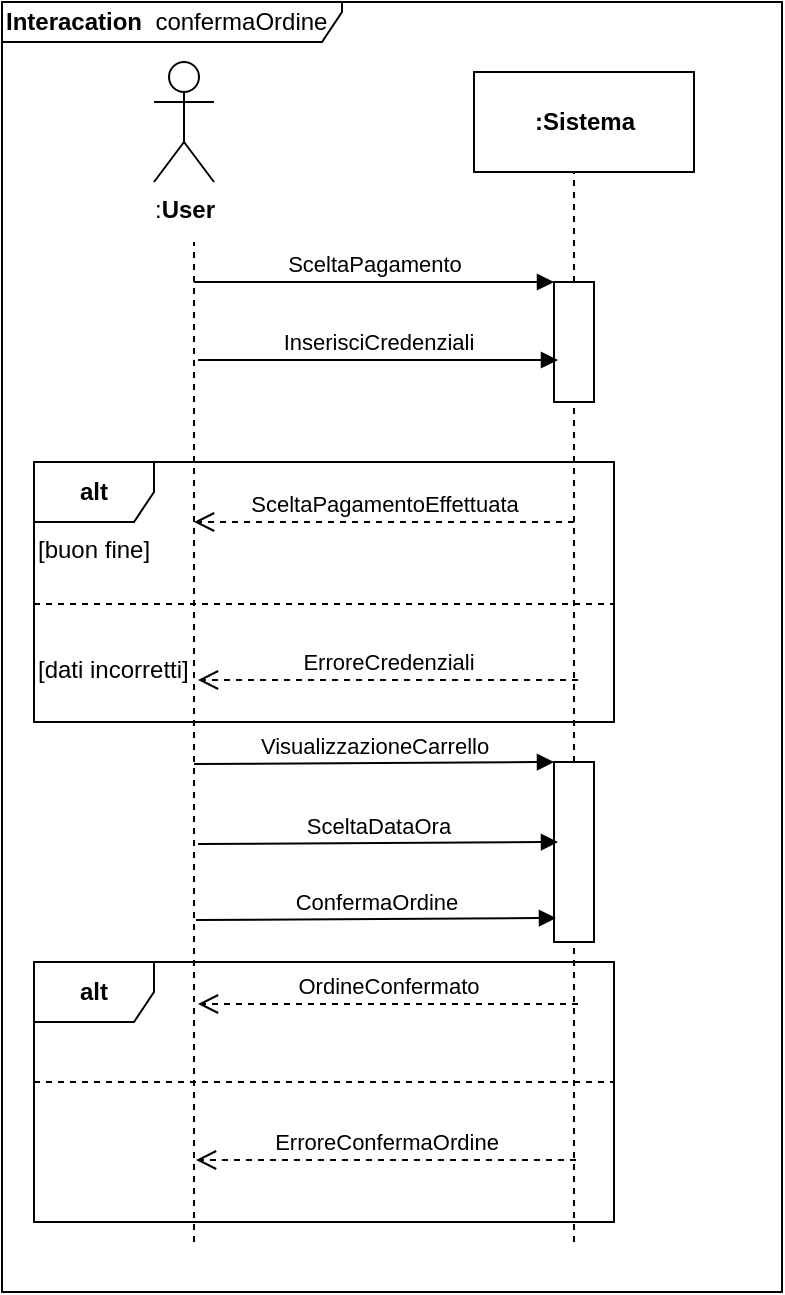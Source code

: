 <mxfile version="13.0.1" type="device"><diagram id="BiTLBash4Jb-3DXLajZ9" name="Page-1"><mxGraphModel dx="1355" dy="807" grid="1" gridSize="10" guides="1" tooltips="1" connect="1" arrows="1" fold="1" page="1" pageScale="1" pageWidth="827" pageHeight="1169" math="0" shadow="0"><root><mxCell id="0"/><mxCell id="1" parent="0"/><mxCell id="KzSMBFgOFm1OTnacGztg-1" value="&lt;b&gt;Interacation&amp;nbsp; &lt;/b&gt;confermaOrdine" style="shape=umlFrame;whiteSpace=wrap;html=1;width=170;height=20;align=left;" vertex="1" parent="1"><mxGeometry x="24" y="20" width="390" height="645" as="geometry"/></mxCell><mxCell id="KzSMBFgOFm1OTnacGztg-2" value=":&lt;b&gt;User&lt;/b&gt;" style="shape=umlActor;verticalLabelPosition=bottom;labelBackgroundColor=#ffffff;verticalAlign=top;html=1;" vertex="1" parent="1"><mxGeometry x="100" y="50" width="30" height="60" as="geometry"/></mxCell><mxCell id="KzSMBFgOFm1OTnacGztg-3" value="&lt;b&gt;:Sistema&lt;/b&gt;" style="html=1;" vertex="1" parent="1"><mxGeometry x="260" y="55" width="110" height="50" as="geometry"/></mxCell><mxCell id="KzSMBFgOFm1OTnacGztg-4" value="" style="endArrow=none;dashed=1;html=1;" edge="1" parent="1"><mxGeometry width="50" height="50" relative="1" as="geometry"><mxPoint x="120" y="640" as="sourcePoint"/><mxPoint x="120" y="140" as="targetPoint"/></mxGeometry></mxCell><mxCell id="KzSMBFgOFm1OTnacGztg-5" value="" style="endArrow=none;dashed=1;html=1;" edge="1" parent="1" source="KzSMBFgOFm1OTnacGztg-9"><mxGeometry width="50" height="50" relative="1" as="geometry"><mxPoint x="310" y="430" as="sourcePoint"/><mxPoint x="310" y="105" as="targetPoint"/></mxGeometry></mxCell><mxCell id="KzSMBFgOFm1OTnacGztg-8" value="SceltaPagamento" style="html=1;verticalAlign=bottom;endArrow=block;" edge="1" parent="1"><mxGeometry width="80" relative="1" as="geometry"><mxPoint x="120" y="160" as="sourcePoint"/><mxPoint x="300" y="160" as="targetPoint"/></mxGeometry></mxCell><mxCell id="KzSMBFgOFm1OTnacGztg-9" value="" style="rounded=0;whiteSpace=wrap;html=1;" vertex="1" parent="1"><mxGeometry x="300" y="160" width="20" height="60" as="geometry"/></mxCell><mxCell id="KzSMBFgOFm1OTnacGztg-10" value="" style="endArrow=none;dashed=1;html=1;" edge="1" parent="1" source="KzSMBFgOFm1OTnacGztg-22" target="KzSMBFgOFm1OTnacGztg-9"><mxGeometry width="50" height="50" relative="1" as="geometry"><mxPoint x="310" y="520" as="sourcePoint"/><mxPoint x="310" y="105" as="targetPoint"/></mxGeometry></mxCell><mxCell id="KzSMBFgOFm1OTnacGztg-11" value="InserisciCredenziali" style="html=1;verticalAlign=bottom;endArrow=block;" edge="1" parent="1"><mxGeometry width="80" relative="1" as="geometry"><mxPoint x="122" y="199" as="sourcePoint"/><mxPoint x="302" y="199" as="targetPoint"/></mxGeometry></mxCell><mxCell id="KzSMBFgOFm1OTnacGztg-12" value="&lt;b&gt;alt&lt;/b&gt;" style="shape=umlFrame;whiteSpace=wrap;html=1;" vertex="1" parent="1"><mxGeometry x="40" y="250" width="290" height="130" as="geometry"/></mxCell><mxCell id="KzSMBFgOFm1OTnacGztg-13" value="" style="endArrow=none;dashed=1;html=1;" edge="1" parent="1"><mxGeometry width="50" height="50" relative="1" as="geometry"><mxPoint x="40" y="321" as="sourcePoint"/><mxPoint x="330" y="321" as="targetPoint"/></mxGeometry></mxCell><mxCell id="KzSMBFgOFm1OTnacGztg-16" value="SceltaPagamentoEffettuata" style="html=1;verticalAlign=bottom;endArrow=open;dashed=1;endSize=8;" edge="1" parent="1"><mxGeometry relative="1" as="geometry"><mxPoint x="310" y="280" as="sourcePoint"/><mxPoint x="120" y="280" as="targetPoint"/></mxGeometry></mxCell><mxCell id="KzSMBFgOFm1OTnacGztg-17" value="ErroreCredenziali" style="html=1;verticalAlign=bottom;endArrow=open;dashed=1;endSize=8;" edge="1" parent="1"><mxGeometry relative="1" as="geometry"><mxPoint x="312" y="359" as="sourcePoint"/><mxPoint x="122" y="359" as="targetPoint"/></mxGeometry></mxCell><mxCell id="KzSMBFgOFm1OTnacGztg-18" value="&lt;meta http-equiv=&quot;content-type&quot; content=&quot;text/html; charset=utf-8&quot;&gt;&lt;span style=&quot;font-family: Helvetica; font-size: 12px; font-style: normal; font-variant-ligatures: normal; font-variant-caps: normal; font-weight: 400; letter-spacing: normal; orphans: 2; text-align: center; text-indent: 0px; text-transform: none; widows: 2; word-spacing: 0px; -webkit-text-stroke-width: 0px; text-decoration-style: initial; text-decoration-color: initial; float: none; display: inline !important;&quot;&gt;[buon fine]&lt;/span&gt;" style="text;whiteSpace=wrap;html=1;" vertex="1" parent="1"><mxGeometry x="40" y="280" width="80" height="30" as="geometry"/></mxCell><mxCell id="KzSMBFgOFm1OTnacGztg-19" value="&lt;meta http-equiv=&quot;content-type&quot; content=&quot;text/html; charset=utf-8&quot;&gt;&lt;span style=&quot;font-family: Helvetica; font-size: 12px; font-style: normal; font-variant-ligatures: normal; font-variant-caps: normal; font-weight: 400; letter-spacing: normal; orphans: 2; text-align: center; text-indent: 0px; text-transform: none; widows: 2; word-spacing: 0px; -webkit-text-stroke-width: 0px; text-decoration-style: initial; text-decoration-color: initial; float: none; display: inline !important;&quot;&gt;[dati incorretti]&lt;/span&gt;" style="text;whiteSpace=wrap;html=1;" vertex="1" parent="1"><mxGeometry x="40" y="340" width="100" height="30" as="geometry"/></mxCell><mxCell id="KzSMBFgOFm1OTnacGztg-20" value="VisualizzazioneCarrello" style="html=1;verticalAlign=bottom;endArrow=block;entryX=0;entryY=0;entryDx=0;entryDy=0;" edge="1" parent="1" target="KzSMBFgOFm1OTnacGztg-22"><mxGeometry width="80" relative="1" as="geometry"><mxPoint x="120" y="401" as="sourcePoint"/><mxPoint x="310" y="401" as="targetPoint"/></mxGeometry></mxCell><mxCell id="KzSMBFgOFm1OTnacGztg-22" value="" style="rounded=0;whiteSpace=wrap;html=1;" vertex="1" parent="1"><mxGeometry x="300" y="400" width="20" height="90" as="geometry"/></mxCell><mxCell id="KzSMBFgOFm1OTnacGztg-23" value="" style="endArrow=none;dashed=1;html=1;" edge="1" parent="1" target="KzSMBFgOFm1OTnacGztg-22"><mxGeometry width="50" height="50" relative="1" as="geometry"><mxPoint x="310" y="640" as="sourcePoint"/><mxPoint x="310" y="220" as="targetPoint"/></mxGeometry></mxCell><mxCell id="KzSMBFgOFm1OTnacGztg-25" value="SceltaDataOra" style="html=1;verticalAlign=bottom;endArrow=block;entryX=0;entryY=0;entryDx=0;entryDy=0;" edge="1" parent="1"><mxGeometry width="80" relative="1" as="geometry"><mxPoint x="122" y="441" as="sourcePoint"/><mxPoint x="302" y="440" as="targetPoint"/></mxGeometry></mxCell><mxCell id="KzSMBFgOFm1OTnacGztg-27" value="&lt;b&gt;alt&lt;/b&gt;" style="shape=umlFrame;whiteSpace=wrap;html=1;" vertex="1" parent="1"><mxGeometry x="40" y="500" width="290" height="130" as="geometry"/></mxCell><mxCell id="KzSMBFgOFm1OTnacGztg-28" value="OrdineConfermato" style="html=1;verticalAlign=bottom;endArrow=open;dashed=1;endSize=8;" edge="1" parent="1"><mxGeometry relative="1" as="geometry"><mxPoint x="312" y="521" as="sourcePoint"/><mxPoint x="122" y="521" as="targetPoint"/></mxGeometry></mxCell><mxCell id="KzSMBFgOFm1OTnacGztg-29" value="ConfermaOrdine" style="html=1;verticalAlign=bottom;endArrow=block;entryX=0;entryY=0;entryDx=0;entryDy=0;" edge="1" parent="1"><mxGeometry width="80" relative="1" as="geometry"><mxPoint x="121" y="479" as="sourcePoint"/><mxPoint x="301" y="478" as="targetPoint"/></mxGeometry></mxCell><mxCell id="KzSMBFgOFm1OTnacGztg-30" value="ErroreConfermaOrdine" style="html=1;verticalAlign=bottom;endArrow=open;dashed=1;endSize=8;" edge="1" parent="1"><mxGeometry relative="1" as="geometry"><mxPoint x="311" y="599" as="sourcePoint"/><mxPoint x="121" y="599" as="targetPoint"/></mxGeometry></mxCell><mxCell id="KzSMBFgOFm1OTnacGztg-31" value="" style="endArrow=none;dashed=1;html=1;" edge="1" parent="1"><mxGeometry width="50" height="50" relative="1" as="geometry"><mxPoint x="40" y="560" as="sourcePoint"/><mxPoint x="330" y="560" as="targetPoint"/></mxGeometry></mxCell></root></mxGraphModel></diagram></mxfile>